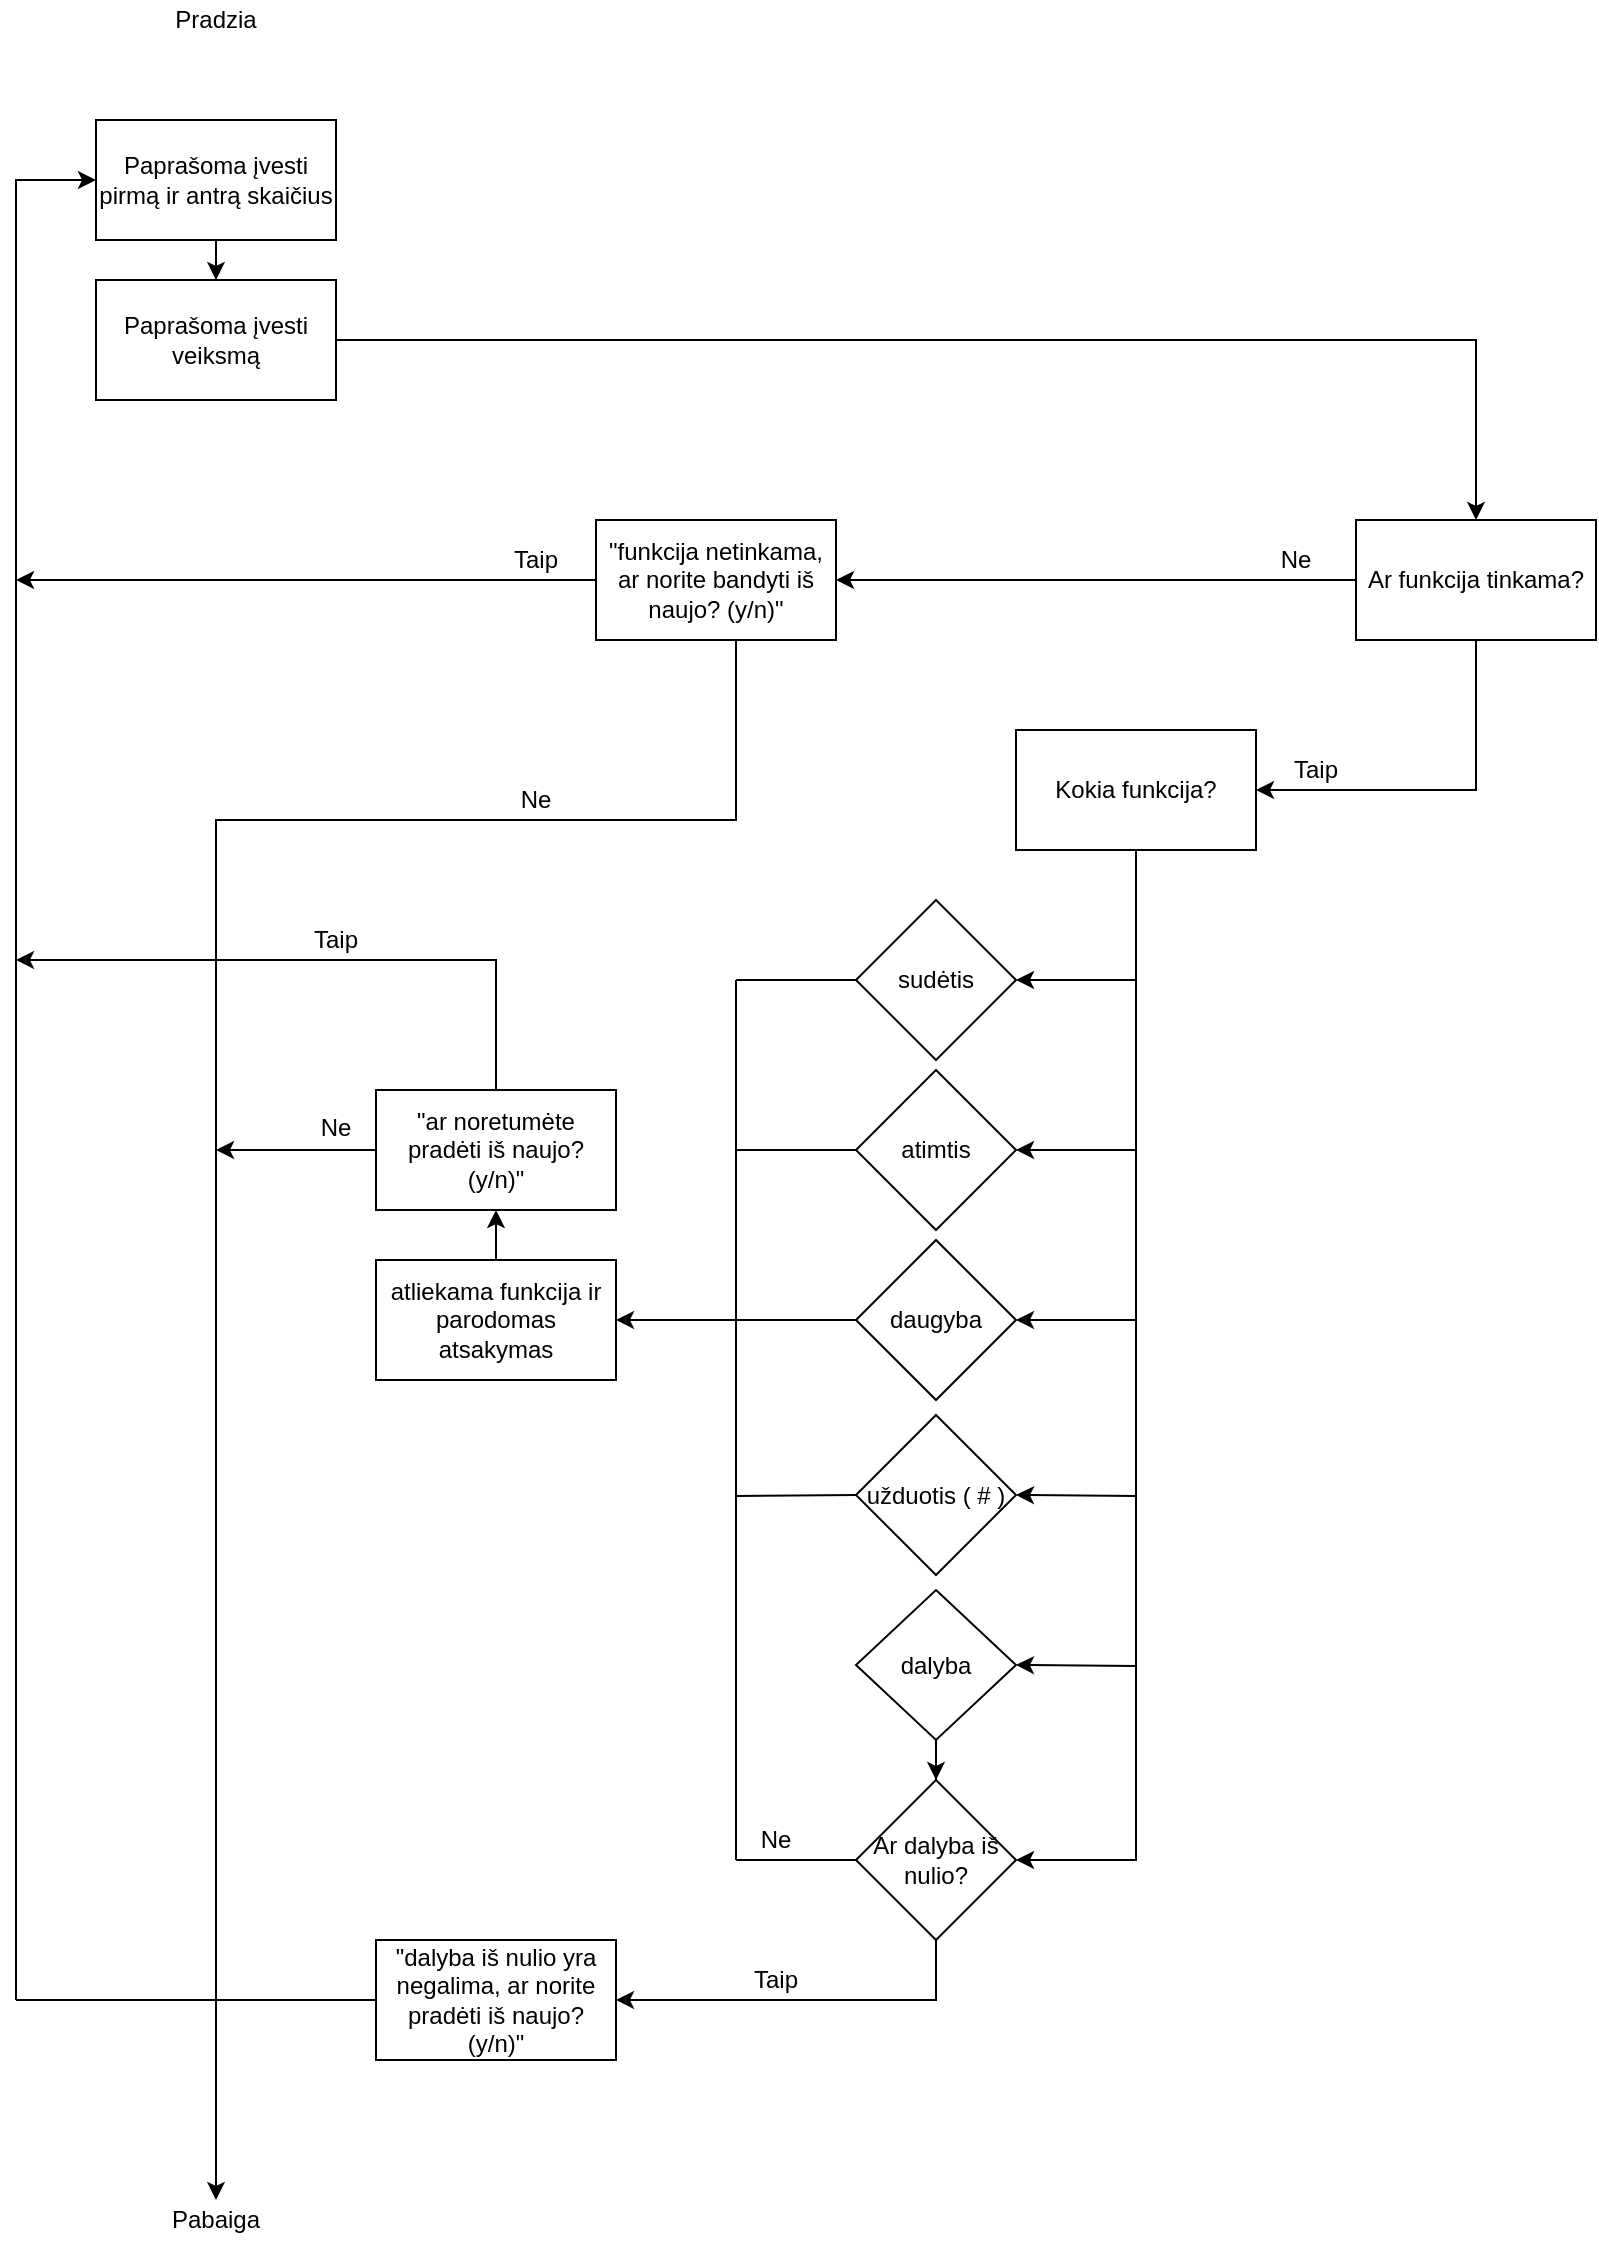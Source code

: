 <mxfile version="12.1.0" type="device" pages="1"><diagram id="CnO1mwunsmKD4ajqSAcl" name="Page-1"><mxGraphModel dx="2235" dy="780" grid="1" gridSize="10" guides="1" tooltips="1" connect="1" arrows="1" fold="1" page="1" pageScale="1" pageWidth="827" pageHeight="1169" math="0" shadow="0"><root><mxCell id="0"/><mxCell id="1" parent="0"/><mxCell id="8-t6JLHbIcLYLrUOwGg3-1" value="Pradzia" style="text;html=1;strokeColor=none;fillColor=none;align=center;verticalAlign=middle;whiteSpace=wrap;rounded=0;" vertex="1" parent="1"><mxGeometry x="80" y="20" width="40" height="20" as="geometry"/></mxCell><mxCell id="8-t6JLHbIcLYLrUOwGg3-4" style="edgeStyle=orthogonalEdgeStyle;rounded=0;orthogonalLoop=1;jettySize=auto;html=1;entryX=0.5;entryY=0;entryDx=0;entryDy=0;" edge="1" parent="1" source="8-t6JLHbIcLYLrUOwGg3-2" target="8-t6JLHbIcLYLrUOwGg3-3"><mxGeometry relative="1" as="geometry"/></mxCell><mxCell id="8-t6JLHbIcLYLrUOwGg3-2" value="Paprašoma įvesti pirmą ir antrą skaičius" style="rounded=0;whiteSpace=wrap;html=1;" vertex="1" parent="1"><mxGeometry x="40" y="80" width="120" height="60" as="geometry"/></mxCell><mxCell id="8-t6JLHbIcLYLrUOwGg3-8" style="edgeStyle=orthogonalEdgeStyle;rounded=0;orthogonalLoop=1;jettySize=auto;html=1;entryX=0.5;entryY=0;entryDx=0;entryDy=0;" edge="1" parent="1" source="8-t6JLHbIcLYLrUOwGg3-3" target="8-t6JLHbIcLYLrUOwGg3-5"><mxGeometry relative="1" as="geometry"/></mxCell><mxCell id="8-t6JLHbIcLYLrUOwGg3-3" value="Paprašoma įvesti veiksmą" style="rounded=0;whiteSpace=wrap;html=1;" vertex="1" parent="1"><mxGeometry x="40" y="160" width="120" height="60" as="geometry"/></mxCell><mxCell id="8-t6JLHbIcLYLrUOwGg3-7" style="edgeStyle=orthogonalEdgeStyle;rounded=0;orthogonalLoop=1;jettySize=auto;html=1;entryX=1;entryY=0.5;entryDx=0;entryDy=0;" edge="1" parent="1" source="8-t6JLHbIcLYLrUOwGg3-5" target="8-t6JLHbIcLYLrUOwGg3-6"><mxGeometry relative="1" as="geometry"><mxPoint x="600" y="310" as="targetPoint"/></mxGeometry></mxCell><mxCell id="8-t6JLHbIcLYLrUOwGg3-5" value="Ar funkcija tinkama?" style="rounded=0;whiteSpace=wrap;html=1;" vertex="1" parent="1"><mxGeometry x="670" y="280" width="120" height="60" as="geometry"/></mxCell><mxCell id="8-t6JLHbIcLYLrUOwGg3-60" style="edgeStyle=orthogonalEdgeStyle;rounded=0;orthogonalLoop=1;jettySize=auto;html=1;entryX=0.5;entryY=0;entryDx=0;entryDy=0;" edge="1" parent="1" source="8-t6JLHbIcLYLrUOwGg3-6" target="8-t6JLHbIcLYLrUOwGg3-72"><mxGeometry relative="1" as="geometry"><mxPoint x="70" y="440" as="targetPoint"/><Array as="points"><mxPoint x="360" y="430"/><mxPoint x="100" y="430"/></Array></mxGeometry></mxCell><mxCell id="8-t6JLHbIcLYLrUOwGg3-91" style="edgeStyle=orthogonalEdgeStyle;rounded=0;orthogonalLoop=1;jettySize=auto;html=1;" edge="1" parent="1" source="8-t6JLHbIcLYLrUOwGg3-6"><mxGeometry relative="1" as="geometry"><mxPoint y="310" as="targetPoint"/></mxGeometry></mxCell><mxCell id="8-t6JLHbIcLYLrUOwGg3-6" value="&lt;span style=&quot;font-family: &amp;#34;helvetica&amp;#34; ; white-space: normal&quot;&gt;&quot;funkcija netinkama, ar norite bandyti iš naujo? (y/n)&quot;&lt;/span&gt;" style="rounded=0;whiteSpace=wrap;html=1;" vertex="1" parent="1"><mxGeometry x="290" y="280" width="120" height="60" as="geometry"/></mxCell><mxCell id="8-t6JLHbIcLYLrUOwGg3-11" style="edgeStyle=orthogonalEdgeStyle;rounded=0;orthogonalLoop=1;jettySize=auto;html=1;entryX=0;entryY=0.5;entryDx=0;entryDy=0;" edge="1" parent="1" target="8-t6JLHbIcLYLrUOwGg3-2"><mxGeometry relative="1" as="geometry"><mxPoint y="270" as="sourcePoint"/><Array as="points"><mxPoint y="110"/></Array></mxGeometry></mxCell><mxCell id="8-t6JLHbIcLYLrUOwGg3-31" style="edgeStyle=orthogonalEdgeStyle;rounded=0;orthogonalLoop=1;jettySize=auto;html=1;entryX=1;entryY=0.5;entryDx=0;entryDy=0;exitX=0.5;exitY=1;exitDx=0;exitDy=0;" edge="1" parent="1" source="8-t6JLHbIcLYLrUOwGg3-5" target="8-t6JLHbIcLYLrUOwGg3-14"><mxGeometry relative="1" as="geometry"><mxPoint x="560" y="350" as="sourcePoint"/><Array as="points"><mxPoint x="730" y="415"/></Array></mxGeometry></mxCell><mxCell id="8-t6JLHbIcLYLrUOwGg3-32" style="edgeStyle=orthogonalEdgeStyle;rounded=0;orthogonalLoop=1;jettySize=auto;html=1;entryX=1;entryY=0.5;entryDx=0;entryDy=0;" edge="1" parent="1" source="8-t6JLHbIcLYLrUOwGg3-14" target="8-t6JLHbIcLYLrUOwGg3-86"><mxGeometry relative="1" as="geometry"><mxPoint x="560" y="960" as="targetPoint"/></mxGeometry></mxCell><mxCell id="8-t6JLHbIcLYLrUOwGg3-14" value="Kokia funkcija?" style="rounded=0;whiteSpace=wrap;html=1;" vertex="1" parent="1"><mxGeometry x="500" y="385" width="120" height="60" as="geometry"/></mxCell><mxCell id="8-t6JLHbIcLYLrUOwGg3-35" style="edgeStyle=orthogonalEdgeStyle;rounded=0;orthogonalLoop=1;jettySize=auto;html=1;entryX=1;entryY=0.5;entryDx=0;entryDy=0;exitX=0;exitY=0.5;exitDx=0;exitDy=0;" edge="1" parent="1" source="8-t6JLHbIcLYLrUOwGg3-83" target="8-t6JLHbIcLYLrUOwGg3-34"><mxGeometry relative="1" as="geometry"><mxPoint x="410" y="680" as="sourcePoint"/></mxGeometry></mxCell><mxCell id="8-t6JLHbIcLYLrUOwGg3-27" value="" style="endArrow=classic;html=1;entryX=1;entryY=0.5;entryDx=0;entryDy=0;" edge="1" parent="1" target="8-t6JLHbIcLYLrUOwGg3-83"><mxGeometry width="50" height="50" relative="1" as="geometry"><mxPoint x="560" y="680" as="sourcePoint"/><mxPoint x="520" y="670" as="targetPoint"/></mxGeometry></mxCell><mxCell id="8-t6JLHbIcLYLrUOwGg3-28" value="" style="endArrow=classic;html=1;entryX=1;entryY=0.5;entryDx=0;entryDy=0;" edge="1" parent="1" target="8-t6JLHbIcLYLrUOwGg3-82"><mxGeometry width="50" height="50" relative="1" as="geometry"><mxPoint x="560" y="595" as="sourcePoint"/><mxPoint x="520" y="590" as="targetPoint"/></mxGeometry></mxCell><mxCell id="8-t6JLHbIcLYLrUOwGg3-29" value="" style="endArrow=classic;html=1;entryX=1;entryY=0.5;entryDx=0;entryDy=0;" edge="1" parent="1" target="8-t6JLHbIcLYLrUOwGg3-81"><mxGeometry width="50" height="50" relative="1" as="geometry"><mxPoint x="560" y="510" as="sourcePoint"/><mxPoint x="520" y="510" as="targetPoint"/></mxGeometry></mxCell><mxCell id="8-t6JLHbIcLYLrUOwGg3-74" style="edgeStyle=orthogonalEdgeStyle;rounded=0;orthogonalLoop=1;jettySize=auto;html=1;entryX=0.5;entryY=1;entryDx=0;entryDy=0;" edge="1" parent="1" source="8-t6JLHbIcLYLrUOwGg3-34" target="8-t6JLHbIcLYLrUOwGg3-73"><mxGeometry relative="1" as="geometry"/></mxCell><mxCell id="8-t6JLHbIcLYLrUOwGg3-34" value="atliekama funkcija ir parodomas atsakymas" style="rounded=0;whiteSpace=wrap;html=1;" vertex="1" parent="1"><mxGeometry x="180" y="650" width="120" height="60" as="geometry"/></mxCell><mxCell id="8-t6JLHbIcLYLrUOwGg3-36" value="" style="endArrow=none;html=1;entryX=0;entryY=0.5;entryDx=0;entryDy=0;" edge="1" parent="1" target="8-t6JLHbIcLYLrUOwGg3-82"><mxGeometry width="50" height="50" relative="1" as="geometry"><mxPoint x="360" y="595" as="sourcePoint"/><mxPoint x="400" y="590" as="targetPoint"/></mxGeometry></mxCell><mxCell id="8-t6JLHbIcLYLrUOwGg3-38" value="" style="endArrow=none;html=1;entryX=0;entryY=0.5;entryDx=0;entryDy=0;" edge="1" parent="1" target="8-t6JLHbIcLYLrUOwGg3-81"><mxGeometry width="50" height="50" relative="1" as="geometry"><mxPoint x="360" y="510" as="sourcePoint"/><mxPoint x="400" y="510" as="targetPoint"/></mxGeometry></mxCell><mxCell id="8-t6JLHbIcLYLrUOwGg3-42" value="" style="endArrow=none;html=1;" edge="1" parent="1"><mxGeometry width="50" height="50" relative="1" as="geometry"><mxPoint x="360" y="670" as="sourcePoint"/><mxPoint x="360" y="510" as="targetPoint"/></mxGeometry></mxCell><mxCell id="8-t6JLHbIcLYLrUOwGg3-47" value="" style="endArrow=classic;html=1;entryX=1;entryY=0.5;entryDx=0;entryDy=0;" edge="1" parent="1" target="8-t6JLHbIcLYLrUOwGg3-84"><mxGeometry width="50" height="50" relative="1" as="geometry"><mxPoint x="560" y="768" as="sourcePoint"/><mxPoint x="520" y="750" as="targetPoint"/></mxGeometry></mxCell><mxCell id="8-t6JLHbIcLYLrUOwGg3-71" style="edgeStyle=orthogonalEdgeStyle;rounded=0;orthogonalLoop=1;jettySize=auto;html=1;entryX=1;entryY=0.5;entryDx=0;entryDy=0;" edge="1" parent="1" target="8-t6JLHbIcLYLrUOwGg3-50"><mxGeometry relative="1" as="geometry"><mxPoint x="460" y="980" as="sourcePoint"/><Array as="points"><mxPoint x="460" y="1020"/></Array></mxGeometry></mxCell><mxCell id="8-t6JLHbIcLYLrUOwGg3-50" value="&lt;span style=&quot;white-space: normal&quot;&gt;&quot;dalyba iš nulio yra negalima, ar norite pradėti iš naujo? (y/n)&quot;&lt;/span&gt;" style="rounded=0;whiteSpace=wrap;html=1;" vertex="1" parent="1"><mxGeometry x="180" y="990" width="120" height="60" as="geometry"/></mxCell><mxCell id="8-t6JLHbIcLYLrUOwGg3-53" value="Ne" style="text;html=1;strokeColor=none;fillColor=none;align=center;verticalAlign=middle;whiteSpace=wrap;rounded=0;" vertex="1" parent="1"><mxGeometry x="360" y="930" width="40" height="20" as="geometry"/></mxCell><mxCell id="8-t6JLHbIcLYLrUOwGg3-57" value="" style="endArrow=none;html=1;entryX=0;entryY=0.5;entryDx=0;entryDy=0;" edge="1" parent="1" target="8-t6JLHbIcLYLrUOwGg3-84"><mxGeometry width="50" height="50" relative="1" as="geometry"><mxPoint x="360" y="768" as="sourcePoint"/><mxPoint x="400" y="750" as="targetPoint"/></mxGeometry></mxCell><mxCell id="8-t6JLHbIcLYLrUOwGg3-58" value="" style="endArrow=none;html=1;" edge="1" parent="1"><mxGeometry width="50" height="50" relative="1" as="geometry"><mxPoint x="360" y="950" as="sourcePoint"/><mxPoint x="360" y="670" as="targetPoint"/></mxGeometry></mxCell><mxCell id="8-t6JLHbIcLYLrUOwGg3-61" value="Taip" style="text;html=1;strokeColor=none;fillColor=none;align=center;verticalAlign=middle;whiteSpace=wrap;rounded=0;" vertex="1" parent="1"><mxGeometry x="240" y="290" width="40" height="20" as="geometry"/></mxCell><mxCell id="8-t6JLHbIcLYLrUOwGg3-62" value="Ne" style="text;html=1;strokeColor=none;fillColor=none;align=center;verticalAlign=middle;whiteSpace=wrap;rounded=0;" vertex="1" parent="1"><mxGeometry x="240" y="410" width="40" height="20" as="geometry"/></mxCell><mxCell id="8-t6JLHbIcLYLrUOwGg3-65" value="" style="endArrow=none;html=1;entryX=0;entryY=0.5;entryDx=0;entryDy=0;" edge="1" parent="1" target="8-t6JLHbIcLYLrUOwGg3-50"><mxGeometry width="50" height="50" relative="1" as="geometry"><mxPoint y="1020" as="sourcePoint"/><mxPoint x="50" y="980" as="targetPoint"/></mxGeometry></mxCell><mxCell id="8-t6JLHbIcLYLrUOwGg3-66" value="" style="endArrow=none;html=1;" edge="1" parent="1"><mxGeometry width="50" height="50" relative="1" as="geometry"><mxPoint y="1020" as="sourcePoint"/><mxPoint y="260" as="targetPoint"/></mxGeometry></mxCell><mxCell id="8-t6JLHbIcLYLrUOwGg3-67" value="Ne" style="text;html=1;strokeColor=none;fillColor=none;align=center;verticalAlign=middle;whiteSpace=wrap;rounded=0;" vertex="1" parent="1"><mxGeometry x="620" y="290" width="40" height="20" as="geometry"/></mxCell><mxCell id="8-t6JLHbIcLYLrUOwGg3-68" value="Taip" style="text;html=1;strokeColor=none;fillColor=none;align=center;verticalAlign=middle;whiteSpace=wrap;rounded=0;" vertex="1" parent="1"><mxGeometry x="630" y="395" width="40" height="20" as="geometry"/></mxCell><mxCell id="8-t6JLHbIcLYLrUOwGg3-55" value="Taip" style="text;html=1;strokeColor=none;fillColor=none;align=center;verticalAlign=middle;whiteSpace=wrap;rounded=0;rotation=0;" vertex="1" parent="1"><mxGeometry x="360" y="1000" width="40" height="20" as="geometry"/></mxCell><mxCell id="8-t6JLHbIcLYLrUOwGg3-72" value="Pabaiga" style="text;html=1;strokeColor=none;fillColor=none;align=center;verticalAlign=middle;whiteSpace=wrap;rounded=0;" vertex="1" parent="1"><mxGeometry x="80" y="1120" width="40" height="20" as="geometry"/></mxCell><mxCell id="8-t6JLHbIcLYLrUOwGg3-76" style="edgeStyle=orthogonalEdgeStyle;rounded=0;orthogonalLoop=1;jettySize=auto;html=1;" edge="1" parent="1" source="8-t6JLHbIcLYLrUOwGg3-73"><mxGeometry relative="1" as="geometry"><mxPoint y="500" as="targetPoint"/><Array as="points"><mxPoint x="240" y="500"/></Array></mxGeometry></mxCell><mxCell id="8-t6JLHbIcLYLrUOwGg3-78" style="edgeStyle=orthogonalEdgeStyle;rounded=0;orthogonalLoop=1;jettySize=auto;html=1;" edge="1" parent="1" source="8-t6JLHbIcLYLrUOwGg3-73"><mxGeometry relative="1" as="geometry"><mxPoint x="100" y="595" as="targetPoint"/></mxGeometry></mxCell><mxCell id="8-t6JLHbIcLYLrUOwGg3-73" value="&quot;ar noretumėte pradėti iš naujo? (y/n)&quot;" style="rounded=0;whiteSpace=wrap;html=1;" vertex="1" parent="1"><mxGeometry x="180" y="565" width="120" height="60" as="geometry"/></mxCell><mxCell id="8-t6JLHbIcLYLrUOwGg3-77" value="Taip" style="text;html=1;strokeColor=none;fillColor=none;align=center;verticalAlign=middle;whiteSpace=wrap;rounded=0;" vertex="1" parent="1"><mxGeometry x="140" y="480" width="40" height="20" as="geometry"/></mxCell><mxCell id="8-t6JLHbIcLYLrUOwGg3-80" value="Ne" style="text;html=1;strokeColor=none;fillColor=none;align=center;verticalAlign=middle;whiteSpace=wrap;rounded=0;" vertex="1" parent="1"><mxGeometry x="140" y="574" width="40" height="20" as="geometry"/></mxCell><mxCell id="8-t6JLHbIcLYLrUOwGg3-81" value="&lt;span style=&quot;white-space: normal&quot;&gt;sudėtis&lt;/span&gt;" style="rhombus;whiteSpace=wrap;html=1;" vertex="1" parent="1"><mxGeometry x="420" y="470" width="80" height="80" as="geometry"/></mxCell><mxCell id="8-t6JLHbIcLYLrUOwGg3-82" value="&lt;span style=&quot;white-space: normal&quot;&gt;atimtis&lt;/span&gt;" style="rhombus;whiteSpace=wrap;html=1;" vertex="1" parent="1"><mxGeometry x="420" y="555" width="80" height="80" as="geometry"/></mxCell><mxCell id="8-t6JLHbIcLYLrUOwGg3-83" value="&lt;span style=&quot;white-space: normal&quot;&gt;daugyba&lt;/span&gt;" style="rhombus;whiteSpace=wrap;html=1;" vertex="1" parent="1"><mxGeometry x="420" y="640" width="80" height="80" as="geometry"/></mxCell><mxCell id="8-t6JLHbIcLYLrUOwGg3-84" value="&lt;span style=&quot;white-space: normal&quot;&gt;užduotis ( # )&lt;/span&gt;" style="rhombus;whiteSpace=wrap;html=1;" vertex="1" parent="1"><mxGeometry x="420" y="727.5" width="80" height="80" as="geometry"/></mxCell><mxCell id="8-t6JLHbIcLYLrUOwGg3-89" value="" style="edgeStyle=orthogonalEdgeStyle;rounded=0;orthogonalLoop=1;jettySize=auto;html=1;" edge="1" parent="1" source="8-t6JLHbIcLYLrUOwGg3-85" target="8-t6JLHbIcLYLrUOwGg3-86"><mxGeometry relative="1" as="geometry"/></mxCell><mxCell id="8-t6JLHbIcLYLrUOwGg3-85" value="&lt;span style=&quot;white-space: normal&quot;&gt;dalyba&lt;/span&gt;" style="rhombus;whiteSpace=wrap;html=1;" vertex="1" parent="1"><mxGeometry x="420" y="815" width="80" height="75" as="geometry"/></mxCell><mxCell id="8-t6JLHbIcLYLrUOwGg3-86" value="&lt;span style=&quot;white-space: normal&quot;&gt;Ar dalyba iš nulio?&lt;/span&gt;" style="rhombus;whiteSpace=wrap;html=1;" vertex="1" parent="1"><mxGeometry x="420" y="910" width="80" height="80" as="geometry"/></mxCell><mxCell id="8-t6JLHbIcLYLrUOwGg3-87" value="" style="endArrow=classic;html=1;entryX=1;entryY=0.5;entryDx=0;entryDy=0;" edge="1" parent="1" target="8-t6JLHbIcLYLrUOwGg3-85"><mxGeometry width="50" height="50" relative="1" as="geometry"><mxPoint x="560" y="853" as="sourcePoint"/><mxPoint x="550" y="830" as="targetPoint"/></mxGeometry></mxCell><mxCell id="8-t6JLHbIcLYLrUOwGg3-88" value="" style="endArrow=none;html=1;entryX=0;entryY=0.5;entryDx=0;entryDy=0;" edge="1" parent="1" target="8-t6JLHbIcLYLrUOwGg3-86"><mxGeometry width="50" height="50" relative="1" as="geometry"><mxPoint x="360" y="950" as="sourcePoint"/><mxPoint x="420" y="920" as="targetPoint"/></mxGeometry></mxCell></root></mxGraphModel></diagram></mxfile>